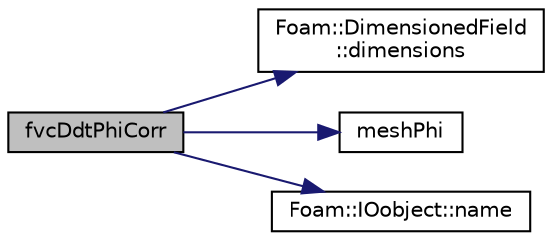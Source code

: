 digraph "fvcDdtPhiCorr"
{
  bgcolor="transparent";
  edge [fontname="Helvetica",fontsize="10",labelfontname="Helvetica",labelfontsize="10"];
  node [fontname="Helvetica",fontsize="10",shape=record];
  rankdir="LR";
  Node89 [label="fvcDdtPhiCorr",height=0.2,width=0.4,color="black", fillcolor="grey75", style="filled", fontcolor="black"];
  Node89 -> Node90 [color="midnightblue",fontsize="10",style="solid",fontname="Helvetica"];
  Node90 [label="Foam::DimensionedField\l::dimensions",height=0.2,width=0.4,color="black",URL="$a27497.html#a512673c2674ca2d38885f1bb5f6994fb",tooltip="Return dimensions. "];
  Node89 -> Node91 [color="midnightblue",fontsize="10",style="solid",fontname="Helvetica"];
  Node91 [label="meshPhi",height=0.2,width=0.4,color="black",URL="$a23321.html#ab9b3ec36b13f0ff78f35c1f7e43729a0"];
  Node89 -> Node92 [color="midnightblue",fontsize="10",style="solid",fontname="Helvetica"];
  Node92 [label="Foam::IOobject::name",height=0.2,width=0.4,color="black",URL="$a27249.html#acc80e00a8ac919288fb55bd14cc88bf6",tooltip="Return name. "];
}
